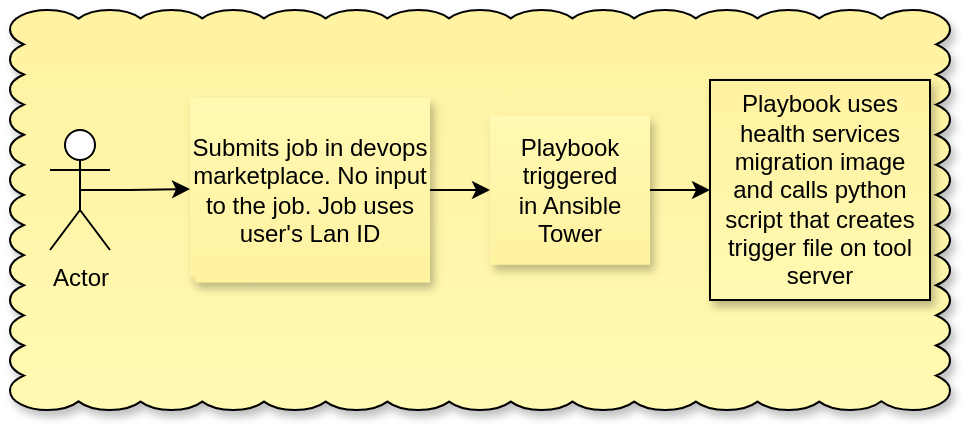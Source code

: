 <mxfile version="21.0.8" type="github">
  <diagram name="Page-1" id="nLbvi6ZJBXCYQwSjYoSn">
    <mxGraphModel dx="652" dy="539" grid="1" gridSize="10" guides="1" tooltips="1" connect="1" arrows="1" fold="1" page="1" pageScale="1" pageWidth="850" pageHeight="1100" math="0" shadow="0">
      <root>
        <mxCell id="0" />
        <mxCell id="1" parent="0" />
        <mxCell id="RUiYJEdA16EYByX2Mv_V-13" value="" style="whiteSpace=wrap;html=1;shape=mxgraph.basic.cloud_rect;shadow=1;fillStyle=solid;pointerEvents=1;fontFamily=Helvetica;fontSize=12;fontColor=#000000;fillColor=#FFF9B2;gradientColor=#FFF2A1;gradientDirection=north;" vertex="1" parent="1">
          <mxGeometry x="10" y="90" width="470" height="200" as="geometry" />
        </mxCell>
        <mxCell id="RUiYJEdA16EYByX2Mv_V-4" style="edgeStyle=orthogonalEdgeStyle;rounded=0;orthogonalLoop=1;jettySize=auto;html=1;exitX=0.5;exitY=0.5;exitDx=0;exitDy=0;exitPerimeter=0;entryX=0;entryY=0.492;entryDx=0;entryDy=0;entryPerimeter=0;" edge="1" parent="1" source="RUiYJEdA16EYByX2Mv_V-1">
          <mxGeometry relative="1" as="geometry">
            <mxPoint x="100" y="179.512" as="targetPoint" />
            <Array as="points">
              <mxPoint x="70" y="180" />
              <mxPoint x="70" y="180" />
            </Array>
          </mxGeometry>
        </mxCell>
        <mxCell id="RUiYJEdA16EYByX2Mv_V-1" value="Actor" style="shape=umlActor;verticalLabelPosition=bottom;verticalAlign=top;html=1;outlineConnect=0;" vertex="1" parent="1">
          <mxGeometry x="30" y="150" width="30" height="60" as="geometry" />
        </mxCell>
        <mxCell id="RUiYJEdA16EYByX2Mv_V-11" style="edgeStyle=orthogonalEdgeStyle;rounded=0;orthogonalLoop=1;jettySize=auto;html=1;exitX=0;exitY=0.5;exitDx=0;exitDy=0;exitPerimeter=0;entryX=0;entryY=0;entryDx=80;entryDy=37.375;entryPerimeter=0;fontFamily=Helvetica;fontSize=12;fontColor=#000000;" edge="1" parent="1" source="RUiYJEdA16EYByX2Mv_V-5" target="RUiYJEdA16EYByX2Mv_V-8">
          <mxGeometry relative="1" as="geometry" />
        </mxCell>
        <mxCell id="RUiYJEdA16EYByX2Mv_V-5" value="Submits job in devops marketplace. No input to the job. Job uses user&#39;s Lan ID" style="shape=note;whiteSpace=wrap;html=1;backgroundOutline=1;fontColor=#000000;darkOpacity=0.05;fillColor=#FFF9B2;strokeColor=none;fillStyle=solid;direction=west;gradientDirection=north;gradientColor=#FFF2A1;shadow=1;size=3;pointerEvents=1;" vertex="1" parent="1">
          <mxGeometry x="100" y="133.82" width="120" height="92.37" as="geometry" />
        </mxCell>
        <mxCell id="RUiYJEdA16EYByX2Mv_V-12" style="edgeStyle=orthogonalEdgeStyle;rounded=0;orthogonalLoop=1;jettySize=auto;html=1;exitX=0;exitY=0.5;exitDx=0;exitDy=0;exitPerimeter=0;entryX=0;entryY=0.5;entryDx=0;entryDy=0;fontFamily=Helvetica;fontSize=12;fontColor=#000000;" edge="1" parent="1" source="RUiYJEdA16EYByX2Mv_V-8" target="RUiYJEdA16EYByX2Mv_V-10">
          <mxGeometry relative="1" as="geometry" />
        </mxCell>
        <mxCell id="RUiYJEdA16EYByX2Mv_V-8" value="Playbook triggered&lt;br&gt;in Ansible Tower" style="shape=note;whiteSpace=wrap;html=1;backgroundOutline=1;fontColor=#000000;darkOpacity=0.05;fillColor=#FFF9B2;strokeColor=none;fillStyle=solid;direction=west;gradientDirection=north;gradientColor=#FFF2A1;shadow=1;size=0;pointerEvents=1;fontFamily=Helvetica;fontSize=12;" vertex="1" parent="1">
          <mxGeometry x="250" y="142.63" width="80" height="74.75" as="geometry" />
        </mxCell>
        <mxCell id="RUiYJEdA16EYByX2Mv_V-10" value="Playbook uses health services migration image and calls python script that creates trigger file on tool server" style="whiteSpace=wrap;html=1;aspect=fixed;shadow=1;fillStyle=solid;pointerEvents=1;fontFamily=Helvetica;fontSize=12;fontColor=#000000;fillColor=#FFF9B2;gradientColor=#FFF2A1;gradientDirection=north;" vertex="1" parent="1">
          <mxGeometry x="360" y="125" width="110" height="110" as="geometry" />
        </mxCell>
      </root>
    </mxGraphModel>
  </diagram>
</mxfile>
